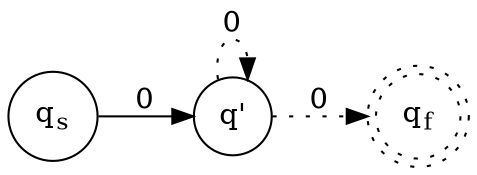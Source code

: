 digraph finite_state_machine {
    node [label="", shape=circle];
    
    qs[label=<q<sub>s</sub>>];
    qp[label=<q'>];
    qf[label=<q<sub>f</sub>>,shape="doublecircle",style="dotted"];    

    qs -> qp[label="0"];
    qp -> qf[label="0",style="dotted"];
    qp -> qp[label="0",style="dotted"];

    rankdir="LR";
}

